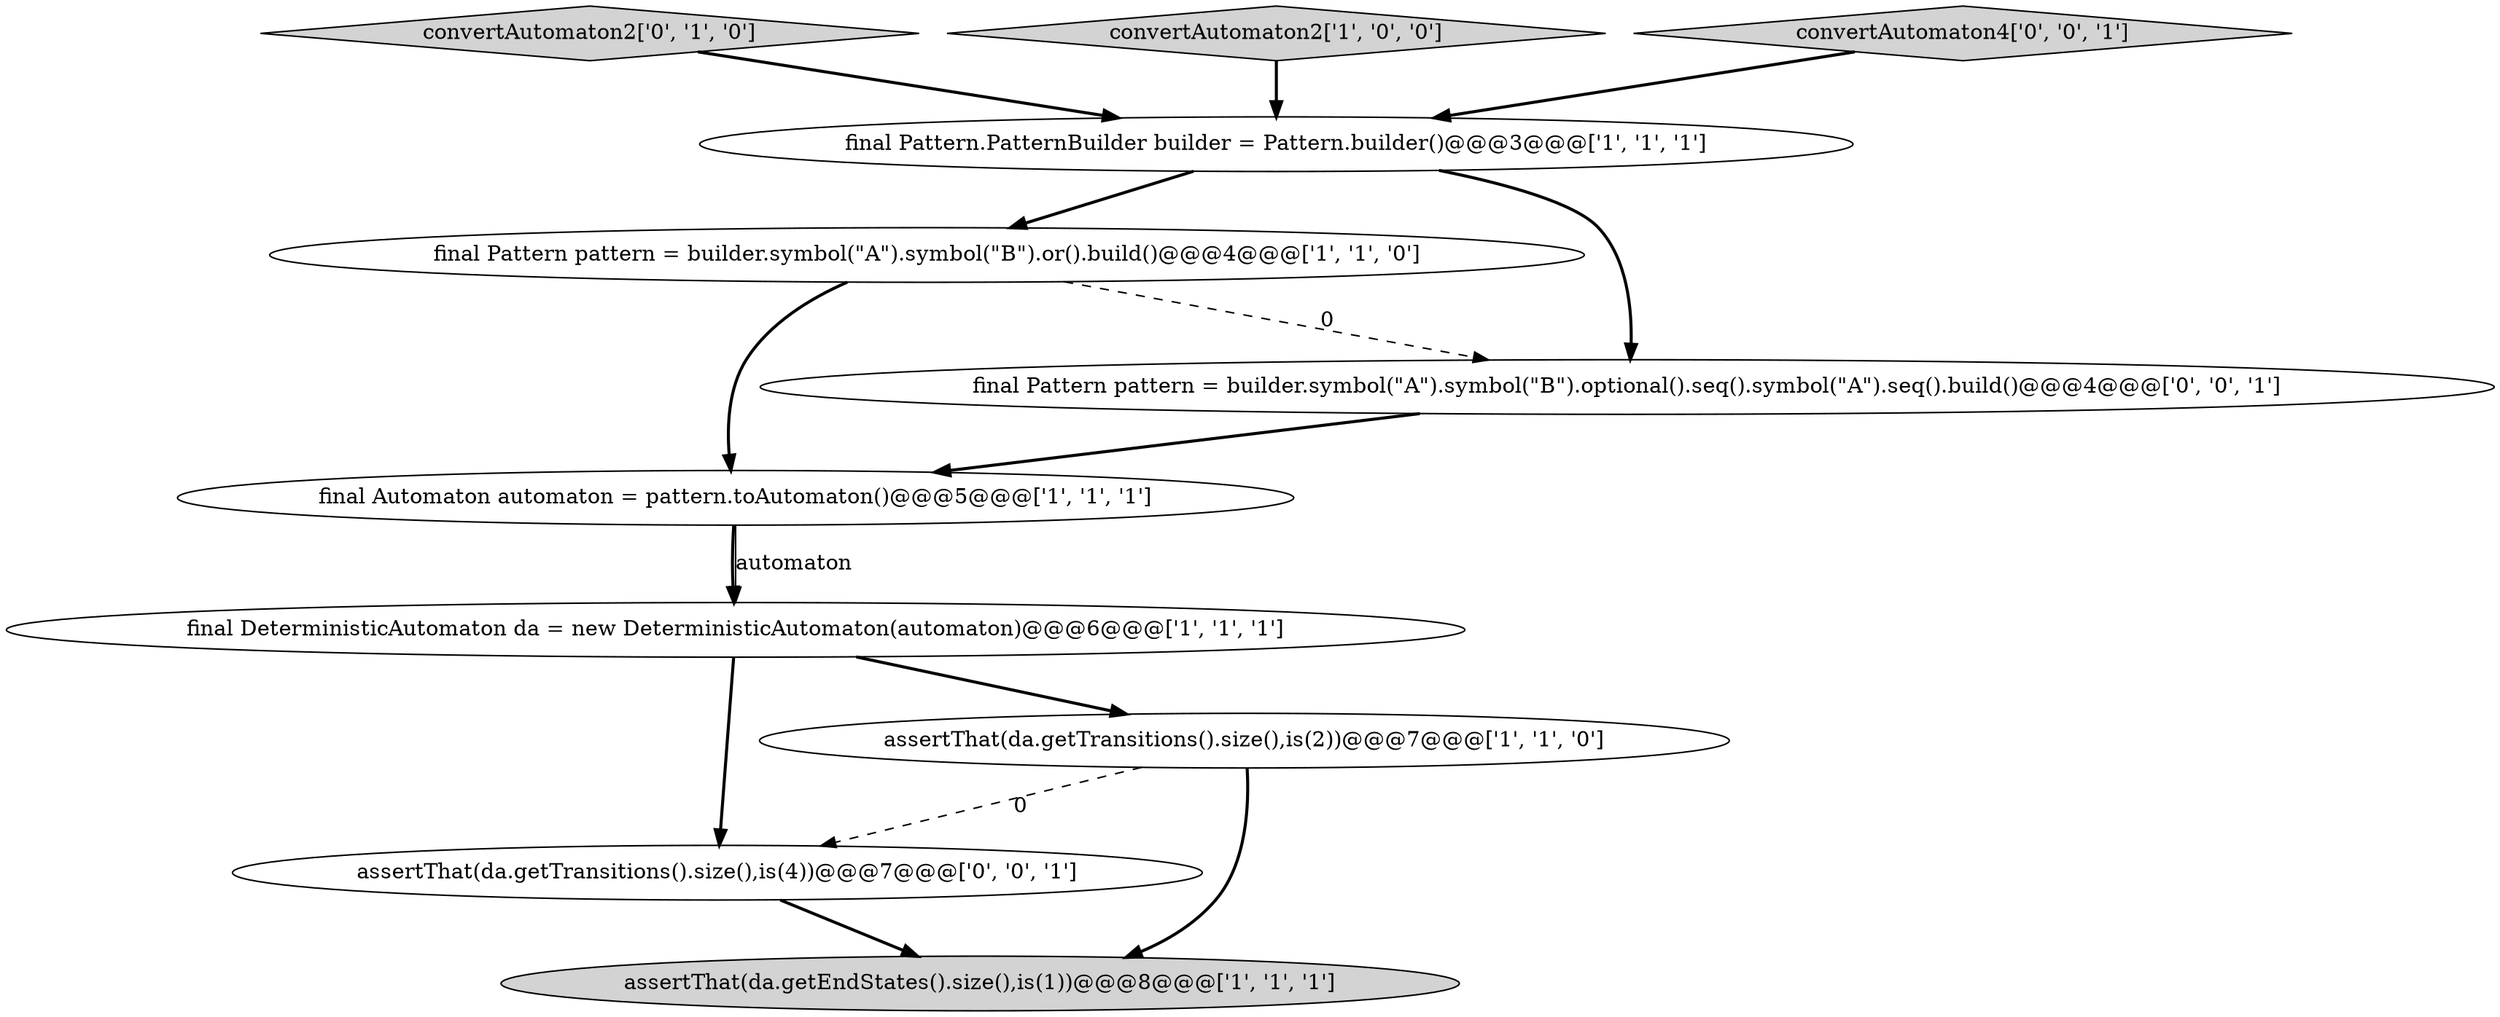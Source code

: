digraph {
0 [style = filled, label = "final Pattern pattern = builder.symbol(\"A\").symbol(\"B\").or().build()@@@4@@@['1', '1', '0']", fillcolor = white, shape = ellipse image = "AAA0AAABBB1BBB"];
10 [style = filled, label = "assertThat(da.getTransitions().size(),is(4))@@@7@@@['0', '0', '1']", fillcolor = white, shape = ellipse image = "AAA0AAABBB3BBB"];
7 [style = filled, label = "convertAutomaton2['0', '1', '0']", fillcolor = lightgray, shape = diamond image = "AAA0AAABBB2BBB"];
3 [style = filled, label = "assertThat(da.getEndStates().size(),is(1))@@@8@@@['1', '1', '1']", fillcolor = lightgray, shape = ellipse image = "AAA0AAABBB1BBB"];
5 [style = filled, label = "assertThat(da.getTransitions().size(),is(2))@@@7@@@['1', '1', '0']", fillcolor = white, shape = ellipse image = "AAA0AAABBB1BBB"];
9 [style = filled, label = "final Pattern pattern = builder.symbol(\"A\").symbol(\"B\").optional().seq().symbol(\"A\").seq().build()@@@4@@@['0', '0', '1']", fillcolor = white, shape = ellipse image = "AAA0AAABBB3BBB"];
1 [style = filled, label = "convertAutomaton2['1', '0', '0']", fillcolor = lightgray, shape = diamond image = "AAA0AAABBB1BBB"];
6 [style = filled, label = "final Pattern.PatternBuilder builder = Pattern.builder()@@@3@@@['1', '1', '1']", fillcolor = white, shape = ellipse image = "AAA0AAABBB1BBB"];
2 [style = filled, label = "final DeterministicAutomaton da = new DeterministicAutomaton(automaton)@@@6@@@['1', '1', '1']", fillcolor = white, shape = ellipse image = "AAA0AAABBB1BBB"];
4 [style = filled, label = "final Automaton automaton = pattern.toAutomaton()@@@5@@@['1', '1', '1']", fillcolor = white, shape = ellipse image = "AAA0AAABBB1BBB"];
8 [style = filled, label = "convertAutomaton4['0', '0', '1']", fillcolor = lightgray, shape = diamond image = "AAA0AAABBB3BBB"];
5->3 [style = bold, label=""];
10->3 [style = bold, label=""];
8->6 [style = bold, label=""];
6->0 [style = bold, label=""];
1->6 [style = bold, label=""];
4->2 [style = bold, label=""];
0->9 [style = dashed, label="0"];
6->9 [style = bold, label=""];
4->2 [style = solid, label="automaton"];
9->4 [style = bold, label=""];
5->10 [style = dashed, label="0"];
2->10 [style = bold, label=""];
0->4 [style = bold, label=""];
7->6 [style = bold, label=""];
2->5 [style = bold, label=""];
}
